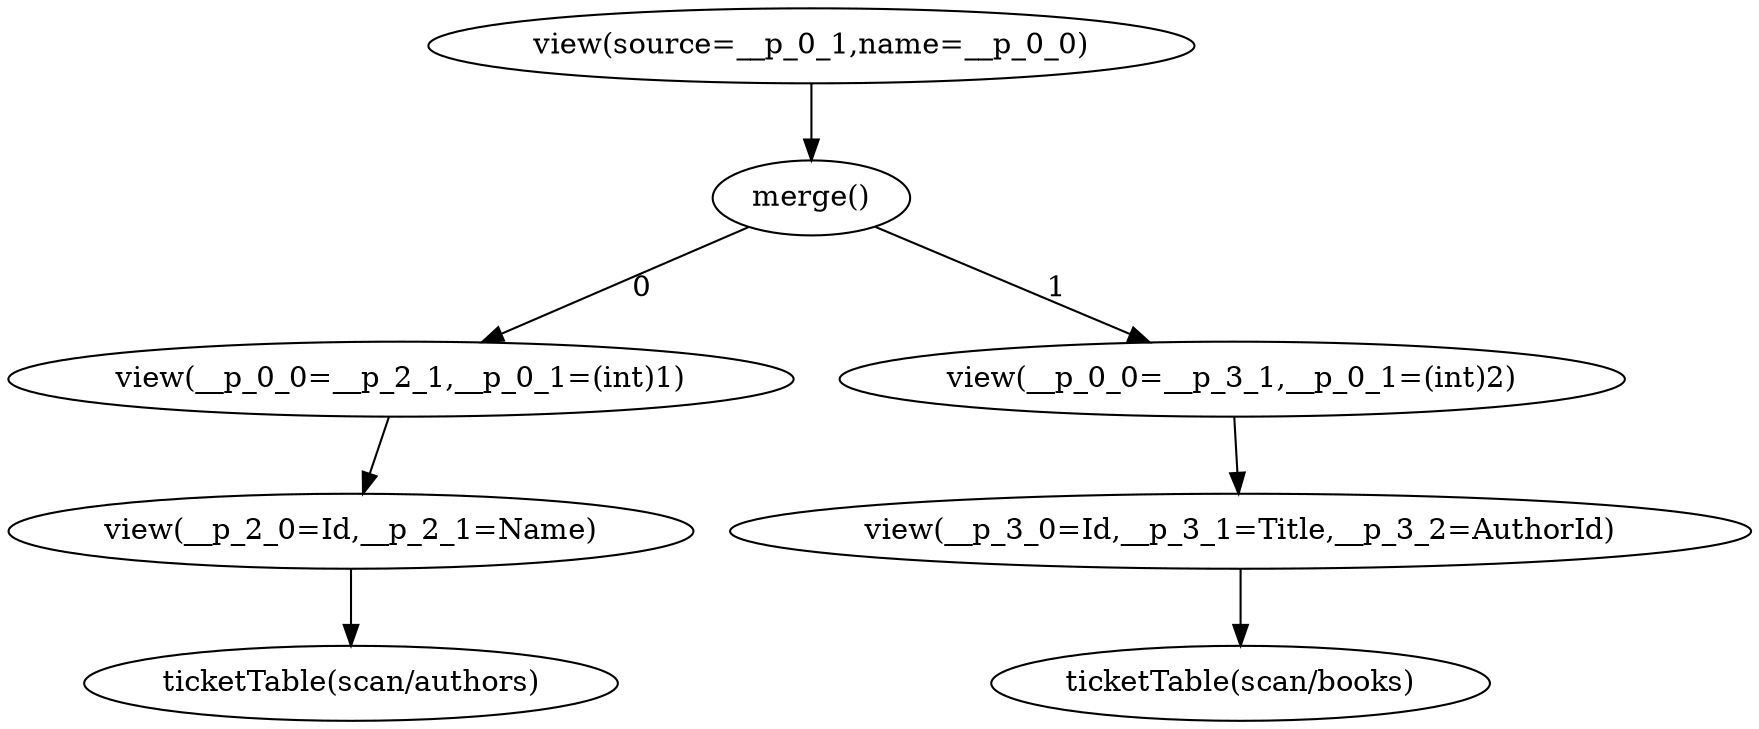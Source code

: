 digraph {
"op_0" ["label"="ticketTable(scan/authors)"]
"op_1" ["label"="ticketTable(scan/books)"]
"op_2" ["label"="view(__p_2_0=Id,__p_2_1=Name)"]
"op_3" ["label"="view(__p_3_0=Id,__p_3_1=Title,__p_3_2=AuthorId)"]
"op_4" ["label"="view(__p_0_0=__p_2_1,__p_0_1=(int)1)"]
"op_5" ["label"="view(__p_0_0=__p_3_1,__p_0_1=(int)2)"]
"op_6" ["label"="merge()"]
"op_7" ["label"="view(source=__p_0_1,name=__p_0_0)"]
"op_2" -> "op_0"
"op_3" -> "op_1"
"op_4" -> "op_2"
"op_5" -> "op_3"
"op_6" -> "op_4" ["label"="0"]
"op_6" -> "op_5" ["label"="1"]
"op_7" -> "op_6"
}